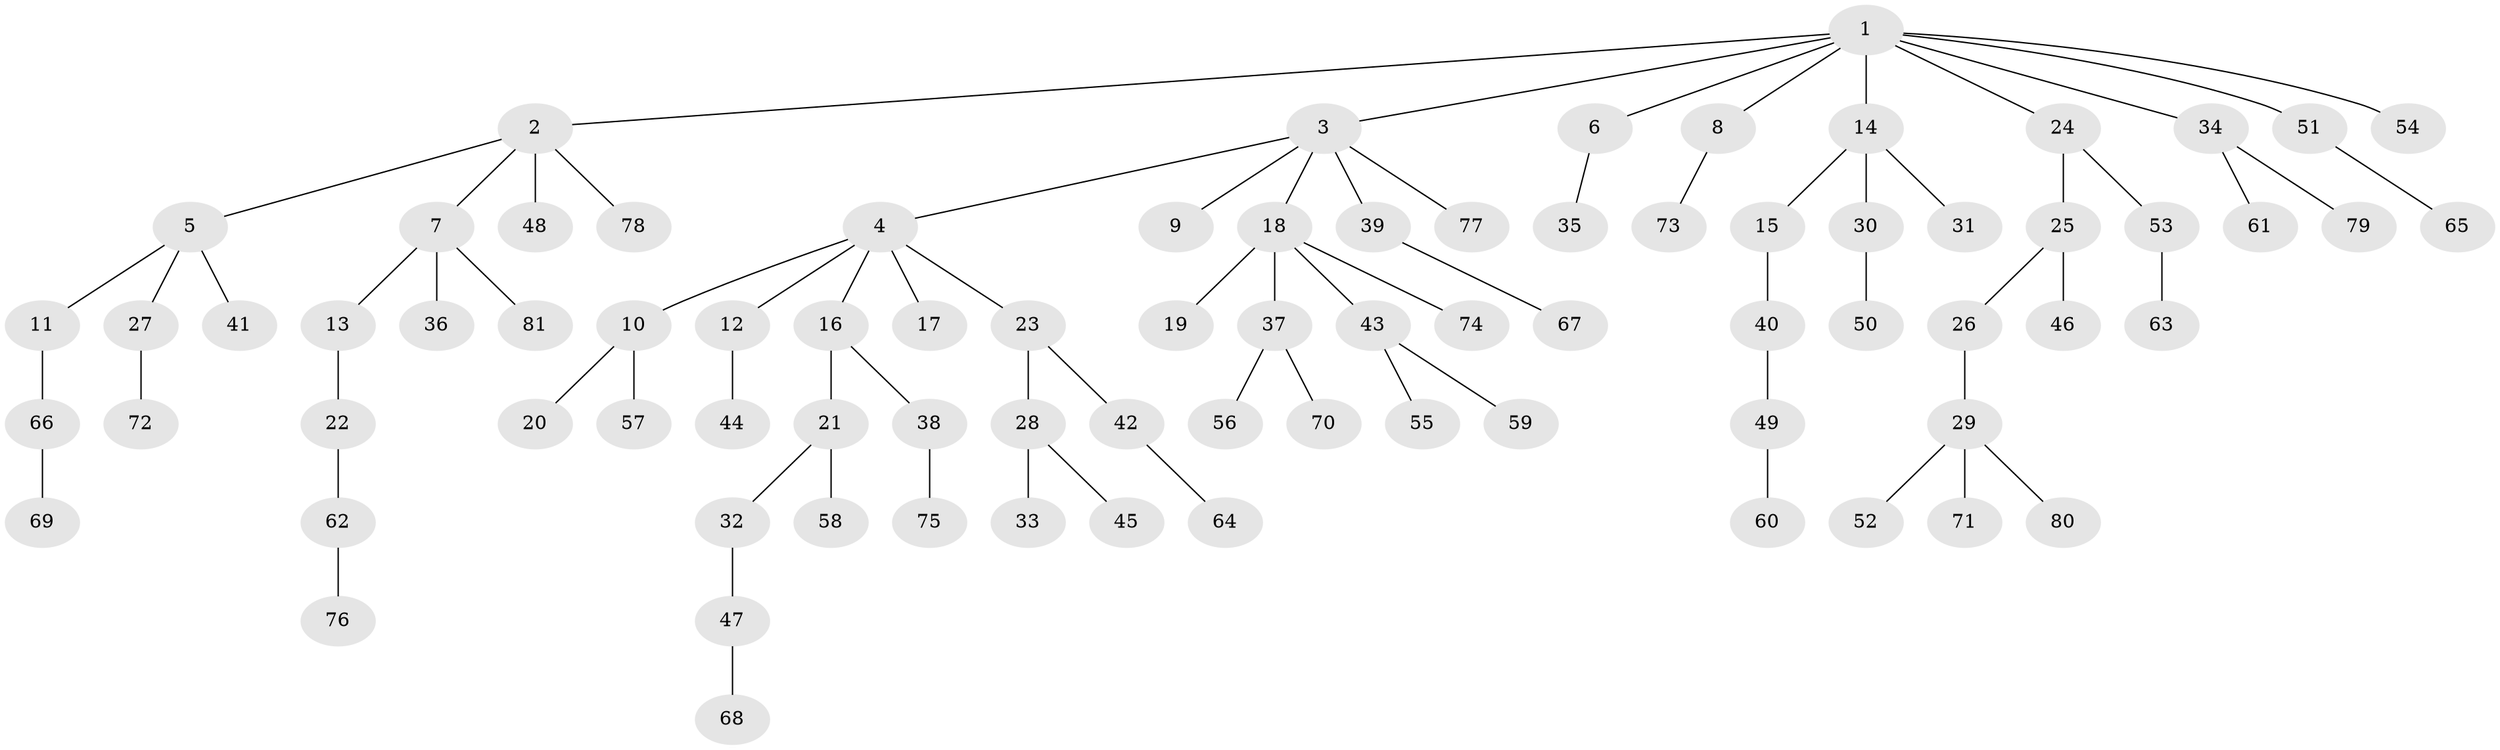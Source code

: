 // coarse degree distribution, {10: 0.018867924528301886, 4: 0.05660377358490566, 6: 0.018867924528301886, 7: 0.018867924528301886, 1: 0.5849056603773585, 3: 0.11320754716981132, 2: 0.18867924528301888}
// Generated by graph-tools (version 1.1) at 2025/24/03/03/25 07:24:06]
// undirected, 81 vertices, 80 edges
graph export_dot {
graph [start="1"]
  node [color=gray90,style=filled];
  1;
  2;
  3;
  4;
  5;
  6;
  7;
  8;
  9;
  10;
  11;
  12;
  13;
  14;
  15;
  16;
  17;
  18;
  19;
  20;
  21;
  22;
  23;
  24;
  25;
  26;
  27;
  28;
  29;
  30;
  31;
  32;
  33;
  34;
  35;
  36;
  37;
  38;
  39;
  40;
  41;
  42;
  43;
  44;
  45;
  46;
  47;
  48;
  49;
  50;
  51;
  52;
  53;
  54;
  55;
  56;
  57;
  58;
  59;
  60;
  61;
  62;
  63;
  64;
  65;
  66;
  67;
  68;
  69;
  70;
  71;
  72;
  73;
  74;
  75;
  76;
  77;
  78;
  79;
  80;
  81;
  1 -- 2;
  1 -- 3;
  1 -- 6;
  1 -- 8;
  1 -- 14;
  1 -- 24;
  1 -- 34;
  1 -- 51;
  1 -- 54;
  2 -- 5;
  2 -- 7;
  2 -- 48;
  2 -- 78;
  3 -- 4;
  3 -- 9;
  3 -- 18;
  3 -- 39;
  3 -- 77;
  4 -- 10;
  4 -- 12;
  4 -- 16;
  4 -- 17;
  4 -- 23;
  5 -- 11;
  5 -- 27;
  5 -- 41;
  6 -- 35;
  7 -- 13;
  7 -- 36;
  7 -- 81;
  8 -- 73;
  10 -- 20;
  10 -- 57;
  11 -- 66;
  12 -- 44;
  13 -- 22;
  14 -- 15;
  14 -- 30;
  14 -- 31;
  15 -- 40;
  16 -- 21;
  16 -- 38;
  18 -- 19;
  18 -- 37;
  18 -- 43;
  18 -- 74;
  21 -- 32;
  21 -- 58;
  22 -- 62;
  23 -- 28;
  23 -- 42;
  24 -- 25;
  24 -- 53;
  25 -- 26;
  25 -- 46;
  26 -- 29;
  27 -- 72;
  28 -- 33;
  28 -- 45;
  29 -- 52;
  29 -- 71;
  29 -- 80;
  30 -- 50;
  32 -- 47;
  34 -- 61;
  34 -- 79;
  37 -- 56;
  37 -- 70;
  38 -- 75;
  39 -- 67;
  40 -- 49;
  42 -- 64;
  43 -- 55;
  43 -- 59;
  47 -- 68;
  49 -- 60;
  51 -- 65;
  53 -- 63;
  62 -- 76;
  66 -- 69;
}
